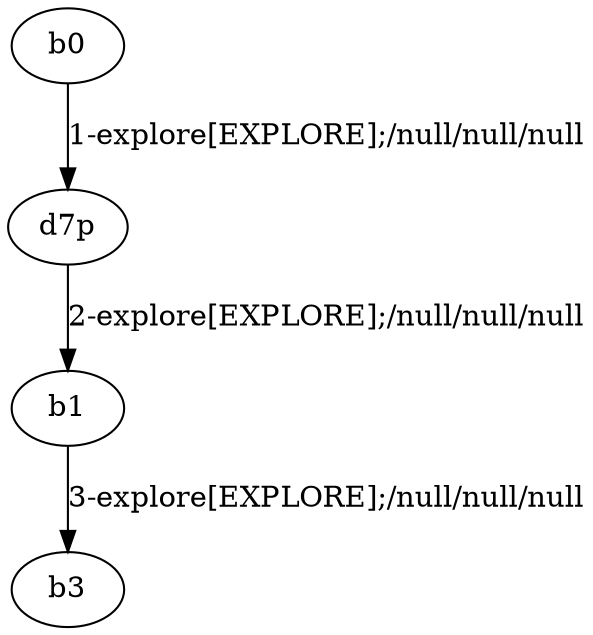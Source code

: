 # Total number of goals covered by this test: 2
# d7p --> b1
# b1 --> b3

digraph g {
"b0" -> "d7p" [label = "1-explore[EXPLORE];/null/null/null"];
"d7p" -> "b1" [label = "2-explore[EXPLORE];/null/null/null"];
"b1" -> "b3" [label = "3-explore[EXPLORE];/null/null/null"];
}